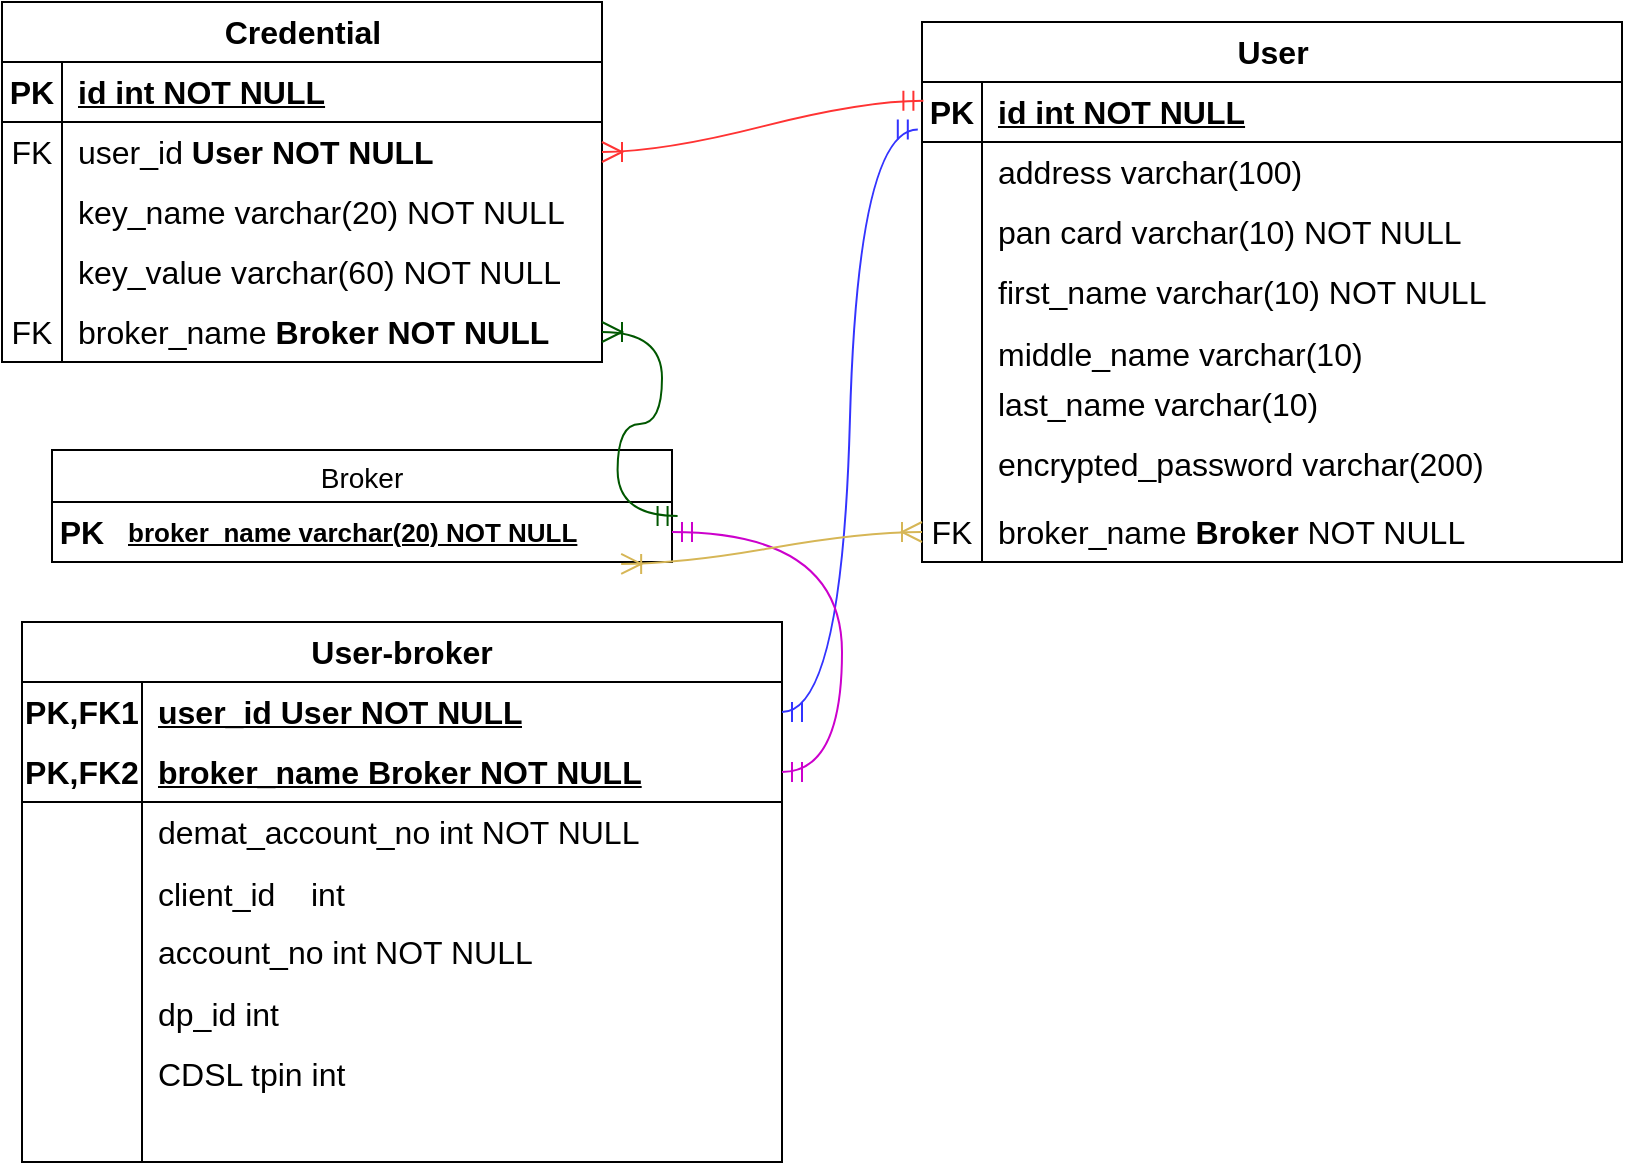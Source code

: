 <mxfile version="21.6.5" type="device">
  <diagram id="R2lEEEUBdFMjLlhIrx00" name="Page-1">
    <mxGraphModel dx="1002" dy="593" grid="1" gridSize="10" guides="1" tooltips="1" connect="1" arrows="1" fold="1" page="1" pageScale="1" pageWidth="850" pageHeight="1100" math="0" shadow="0" extFonts="Permanent Marker^https://fonts.googleapis.com/css?family=Permanent+Marker">
      <root>
        <mxCell id="0" />
        <mxCell id="1" parent="0" />
        <mxCell id="YYViDPyEk68C1y8IG-X_-24" value="User" style="shape=table;startSize=30;container=1;collapsible=1;childLayout=tableLayout;fixedRows=1;rowLines=0;fontStyle=1;align=center;resizeLast=1;html=1;fontSize=16;" vertex="1" parent="1">
          <mxGeometry x="470" y="20" width="350" height="270" as="geometry">
            <mxRectangle x="470" y="20" width="80" height="30" as="alternateBounds" />
          </mxGeometry>
        </mxCell>
        <mxCell id="YYViDPyEk68C1y8IG-X_-25" value="" style="shape=tableRow;horizontal=0;startSize=0;swimlaneHead=0;swimlaneBody=0;fillColor=none;collapsible=0;dropTarget=0;points=[[0,0.5],[1,0.5]];portConstraint=eastwest;top=0;left=0;right=0;bottom=1;fontSize=16;" vertex="1" parent="YYViDPyEk68C1y8IG-X_-24">
          <mxGeometry y="30" width="350" height="30" as="geometry" />
        </mxCell>
        <mxCell id="YYViDPyEk68C1y8IG-X_-26" value="PK" style="shape=partialRectangle;connectable=0;fillColor=none;top=0;left=0;bottom=0;right=0;fontStyle=1;overflow=hidden;whiteSpace=wrap;html=1;fontSize=16;" vertex="1" parent="YYViDPyEk68C1y8IG-X_-25">
          <mxGeometry width="30" height="30" as="geometry">
            <mxRectangle width="30" height="30" as="alternateBounds" />
          </mxGeometry>
        </mxCell>
        <mxCell id="YYViDPyEk68C1y8IG-X_-27" value="id int NOT NULL&lt;br&gt;" style="shape=partialRectangle;connectable=0;fillColor=none;top=0;left=0;bottom=0;right=0;align=left;spacingLeft=6;fontStyle=5;overflow=hidden;whiteSpace=wrap;html=1;fontSize=16;" vertex="1" parent="YYViDPyEk68C1y8IG-X_-25">
          <mxGeometry x="30" width="320" height="30" as="geometry">
            <mxRectangle width="320" height="30" as="alternateBounds" />
          </mxGeometry>
        </mxCell>
        <mxCell id="YYViDPyEk68C1y8IG-X_-28" value="" style="shape=tableRow;horizontal=0;startSize=0;swimlaneHead=0;swimlaneBody=0;fillColor=none;collapsible=0;dropTarget=0;points=[[0,0.5],[1,0.5]];portConstraint=eastwest;top=0;left=0;right=0;bottom=0;fontSize=16;" vertex="1" parent="YYViDPyEk68C1y8IG-X_-24">
          <mxGeometry y="60" width="350" height="30" as="geometry" />
        </mxCell>
        <mxCell id="YYViDPyEk68C1y8IG-X_-29" value="" style="shape=partialRectangle;connectable=0;fillColor=none;top=0;left=0;bottom=0;right=0;editable=1;overflow=hidden;whiteSpace=wrap;html=1;fontSize=16;" vertex="1" parent="YYViDPyEk68C1y8IG-X_-28">
          <mxGeometry width="30" height="30" as="geometry">
            <mxRectangle width="30" height="30" as="alternateBounds" />
          </mxGeometry>
        </mxCell>
        <mxCell id="YYViDPyEk68C1y8IG-X_-30" value="address varchar(100)&lt;br&gt;" style="shape=partialRectangle;connectable=0;fillColor=none;top=0;left=0;bottom=0;right=0;align=left;spacingLeft=6;overflow=hidden;whiteSpace=wrap;html=1;fontSize=16;" vertex="1" parent="YYViDPyEk68C1y8IG-X_-28">
          <mxGeometry x="30" width="320" height="30" as="geometry">
            <mxRectangle width="320" height="30" as="alternateBounds" />
          </mxGeometry>
        </mxCell>
        <mxCell id="YYViDPyEk68C1y8IG-X_-31" value="" style="shape=tableRow;horizontal=0;startSize=0;swimlaneHead=0;swimlaneBody=0;fillColor=none;collapsible=0;dropTarget=0;points=[[0,0.5],[1,0.5]];portConstraint=eastwest;top=0;left=0;right=0;bottom=0;fontSize=16;" vertex="1" parent="YYViDPyEk68C1y8IG-X_-24">
          <mxGeometry y="90" width="350" height="30" as="geometry" />
        </mxCell>
        <mxCell id="YYViDPyEk68C1y8IG-X_-32" value="" style="shape=partialRectangle;connectable=0;fillColor=none;top=0;left=0;bottom=0;right=0;editable=1;overflow=hidden;whiteSpace=wrap;html=1;fontSize=16;" vertex="1" parent="YYViDPyEk68C1y8IG-X_-31">
          <mxGeometry width="30" height="30" as="geometry">
            <mxRectangle width="30" height="30" as="alternateBounds" />
          </mxGeometry>
        </mxCell>
        <mxCell id="YYViDPyEk68C1y8IG-X_-33" value="pan card varchar(10) NOT NULL" style="shape=partialRectangle;connectable=0;fillColor=none;top=0;left=0;bottom=0;right=0;align=left;spacingLeft=6;overflow=hidden;whiteSpace=wrap;html=1;fontSize=16;" vertex="1" parent="YYViDPyEk68C1y8IG-X_-31">
          <mxGeometry x="30" width="320" height="30" as="geometry">
            <mxRectangle width="320" height="30" as="alternateBounds" />
          </mxGeometry>
        </mxCell>
        <mxCell id="YYViDPyEk68C1y8IG-X_-34" value="" style="shape=tableRow;horizontal=0;startSize=0;swimlaneHead=0;swimlaneBody=0;fillColor=none;collapsible=0;dropTarget=0;points=[[0,0.5],[1,0.5]];portConstraint=eastwest;top=0;left=0;right=0;bottom=0;fontSize=16;" vertex="1" parent="YYViDPyEk68C1y8IG-X_-24">
          <mxGeometry y="120" width="350" height="30" as="geometry" />
        </mxCell>
        <mxCell id="YYViDPyEk68C1y8IG-X_-35" value="" style="shape=partialRectangle;connectable=0;fillColor=none;top=0;left=0;bottom=0;right=0;editable=1;overflow=hidden;whiteSpace=wrap;html=1;fontSize=16;" vertex="1" parent="YYViDPyEk68C1y8IG-X_-34">
          <mxGeometry width="30" height="30" as="geometry">
            <mxRectangle width="30" height="30" as="alternateBounds" />
          </mxGeometry>
        </mxCell>
        <mxCell id="YYViDPyEk68C1y8IG-X_-36" value="first_name varchar(10) NOT NULL" style="shape=partialRectangle;connectable=0;fillColor=none;top=0;left=0;bottom=0;right=0;align=left;spacingLeft=6;overflow=hidden;whiteSpace=wrap;html=1;fontSize=16;" vertex="1" parent="YYViDPyEk68C1y8IG-X_-34">
          <mxGeometry x="30" width="320" height="30" as="geometry">
            <mxRectangle width="320" height="30" as="alternateBounds" />
          </mxGeometry>
        </mxCell>
        <mxCell id="YYViDPyEk68C1y8IG-X_-40" value="" style="shape=tableRow;horizontal=0;startSize=0;swimlaneHead=0;swimlaneBody=0;fillColor=none;collapsible=0;dropTarget=0;points=[[0,0.5],[1,0.5]];portConstraint=eastwest;top=0;left=0;right=0;bottom=0;fontSize=16;" vertex="1" parent="YYViDPyEk68C1y8IG-X_-24">
          <mxGeometry y="150" width="350" height="30" as="geometry" />
        </mxCell>
        <mxCell id="YYViDPyEk68C1y8IG-X_-41" value="" style="shape=partialRectangle;connectable=0;fillColor=none;top=0;left=0;bottom=0;right=0;editable=1;overflow=hidden;fontSize=16;" vertex="1" parent="YYViDPyEk68C1y8IG-X_-40">
          <mxGeometry width="30" height="30" as="geometry">
            <mxRectangle width="30" height="30" as="alternateBounds" />
          </mxGeometry>
        </mxCell>
        <mxCell id="YYViDPyEk68C1y8IG-X_-42" value="middle_name varchar(10)" style="shape=partialRectangle;connectable=0;fillColor=none;top=0;left=0;bottom=0;right=0;align=left;spacingLeft=6;overflow=hidden;fontSize=16;" vertex="1" parent="YYViDPyEk68C1y8IG-X_-40">
          <mxGeometry x="30" width="320" height="30" as="geometry">
            <mxRectangle width="320" height="30" as="alternateBounds" />
          </mxGeometry>
        </mxCell>
        <mxCell id="YYViDPyEk68C1y8IG-X_-44" value="" style="shape=tableRow;horizontal=0;startSize=0;swimlaneHead=0;swimlaneBody=0;fillColor=none;collapsible=0;dropTarget=0;points=[[0,0.5],[1,0.5]];portConstraint=eastwest;top=0;left=0;right=0;bottom=0;fontSize=16;" vertex="1" parent="YYViDPyEk68C1y8IG-X_-24">
          <mxGeometry y="180" width="350" height="30" as="geometry" />
        </mxCell>
        <mxCell id="YYViDPyEk68C1y8IG-X_-45" value="" style="shape=partialRectangle;connectable=0;fillColor=none;top=0;left=0;bottom=0;right=0;editable=1;overflow=hidden;fontSize=16;" vertex="1" parent="YYViDPyEk68C1y8IG-X_-44">
          <mxGeometry width="30" height="30" as="geometry">
            <mxRectangle width="30" height="30" as="alternateBounds" />
          </mxGeometry>
        </mxCell>
        <mxCell id="YYViDPyEk68C1y8IG-X_-46" value="last_name varchar(10)&#xa;" style="shape=partialRectangle;connectable=0;fillColor=none;top=0;left=0;bottom=0;right=0;align=left;spacingLeft=6;overflow=hidden;fontSize=16;" vertex="1" parent="YYViDPyEk68C1y8IG-X_-44">
          <mxGeometry x="30" width="320" height="30" as="geometry">
            <mxRectangle width="320" height="30" as="alternateBounds" />
          </mxGeometry>
        </mxCell>
        <mxCell id="YYViDPyEk68C1y8IG-X_-111" value="" style="shape=tableRow;horizontal=0;startSize=0;swimlaneHead=0;swimlaneBody=0;fillColor=none;collapsible=0;dropTarget=0;points=[[0,0.5],[1,0.5]];portConstraint=eastwest;top=0;left=0;right=0;bottom=0;fontSize=16;" vertex="1" parent="YYViDPyEk68C1y8IG-X_-24">
          <mxGeometry y="210" width="350" height="30" as="geometry" />
        </mxCell>
        <mxCell id="YYViDPyEk68C1y8IG-X_-112" value="" style="shape=partialRectangle;connectable=0;fillColor=none;top=0;left=0;bottom=0;right=0;editable=1;overflow=hidden;fontSize=16;" vertex="1" parent="YYViDPyEk68C1y8IG-X_-111">
          <mxGeometry width="30" height="30" as="geometry">
            <mxRectangle width="30" height="30" as="alternateBounds" />
          </mxGeometry>
        </mxCell>
        <mxCell id="YYViDPyEk68C1y8IG-X_-113" value="encrypted_password varchar(200)&#xa;" style="shape=partialRectangle;connectable=0;fillColor=none;top=0;left=0;bottom=0;right=0;align=left;spacingLeft=6;overflow=hidden;fontSize=16;" vertex="1" parent="YYViDPyEk68C1y8IG-X_-111">
          <mxGeometry x="30" width="320" height="30" as="geometry">
            <mxRectangle width="320" height="30" as="alternateBounds" />
          </mxGeometry>
        </mxCell>
        <mxCell id="YYViDPyEk68C1y8IG-X_-84" value="" style="shape=tableRow;horizontal=0;startSize=0;swimlaneHead=0;swimlaneBody=0;fillColor=none;collapsible=0;dropTarget=0;points=[[0,0.5],[1,0.5]];portConstraint=eastwest;top=0;left=0;right=0;bottom=0;fontSize=16;" vertex="1" parent="YYViDPyEk68C1y8IG-X_-24">
          <mxGeometry y="240" width="350" height="30" as="geometry" />
        </mxCell>
        <mxCell id="YYViDPyEk68C1y8IG-X_-85" value="FK" style="shape=partialRectangle;connectable=0;fillColor=none;top=0;left=0;bottom=0;right=0;fontStyle=0;overflow=hidden;whiteSpace=wrap;html=1;fontSize=16;" vertex="1" parent="YYViDPyEk68C1y8IG-X_-84">
          <mxGeometry width="30" height="30" as="geometry">
            <mxRectangle width="30" height="30" as="alternateBounds" />
          </mxGeometry>
        </mxCell>
        <mxCell id="YYViDPyEk68C1y8IG-X_-86" value="broker_name &lt;b&gt;Broker &lt;/b&gt;NOT NULL&lt;br&gt;" style="shape=partialRectangle;connectable=0;fillColor=none;top=0;left=0;bottom=0;right=0;align=left;spacingLeft=6;fontStyle=0;overflow=hidden;whiteSpace=wrap;html=1;fontSize=16;" vertex="1" parent="YYViDPyEk68C1y8IG-X_-84">
          <mxGeometry x="30" width="320" height="30" as="geometry">
            <mxRectangle width="320" height="30" as="alternateBounds" />
          </mxGeometry>
        </mxCell>
        <mxCell id="YYViDPyEk68C1y8IG-X_-51" value="Broker" style="swimlane;fontStyle=0;childLayout=stackLayout;horizontal=1;startSize=26;horizontalStack=0;resizeParent=1;resizeParentMax=0;resizeLast=0;collapsible=1;marginBottom=0;align=center;fontSize=14;" vertex="1" parent="1">
          <mxGeometry x="35" y="234" width="310" height="56" as="geometry">
            <mxRectangle x="10" y="220" width="80" height="30" as="alternateBounds" />
          </mxGeometry>
        </mxCell>
        <mxCell id="YYViDPyEk68C1y8IG-X_-55" value="" style="shape=table;startSize=0;container=1;collapsible=1;childLayout=tableLayout;fixedRows=1;rowLines=0;fontStyle=0;align=center;resizeLast=1;strokeColor=none;fillColor=none;collapsible=0;fontSize=16;" vertex="1" parent="YYViDPyEk68C1y8IG-X_-51">
          <mxGeometry y="26" width="310" height="30" as="geometry" />
        </mxCell>
        <mxCell id="YYViDPyEk68C1y8IG-X_-56" value="" style="shape=tableRow;horizontal=0;startSize=0;swimlaneHead=0;swimlaneBody=0;fillColor=none;collapsible=0;dropTarget=0;points=[[0,0.5],[1,0.5]];portConstraint=eastwest;top=0;left=0;right=0;bottom=1;fontSize=16;" vertex="1" parent="YYViDPyEk68C1y8IG-X_-55">
          <mxGeometry width="310" height="30" as="geometry" />
        </mxCell>
        <mxCell id="YYViDPyEk68C1y8IG-X_-57" value="PK" style="shape=partialRectangle;connectable=0;fillColor=none;top=0;left=0;bottom=0;right=0;fontStyle=1;overflow=hidden;whiteSpace=wrap;html=1;fontSize=16;" vertex="1" parent="YYViDPyEk68C1y8IG-X_-56">
          <mxGeometry width="30" height="30" as="geometry">
            <mxRectangle width="30" height="30" as="alternateBounds" />
          </mxGeometry>
        </mxCell>
        <mxCell id="YYViDPyEk68C1y8IG-X_-58" value="broker_name varchar(20) NOT NULL" style="shape=partialRectangle;connectable=0;fillColor=none;top=0;left=0;bottom=0;right=0;align=left;spacingLeft=6;fontStyle=5;overflow=hidden;whiteSpace=wrap;html=1;fontSize=13;" vertex="1" parent="YYViDPyEk68C1y8IG-X_-56">
          <mxGeometry x="30" width="280" height="30" as="geometry">
            <mxRectangle width="280" height="30" as="alternateBounds" />
          </mxGeometry>
        </mxCell>
        <mxCell id="YYViDPyEk68C1y8IG-X_-65" value="Credential" style="shape=table;startSize=30;container=1;collapsible=1;childLayout=tableLayout;fixedRows=1;rowLines=0;fontStyle=1;align=center;resizeLast=1;html=1;fontSize=16;" vertex="1" parent="1">
          <mxGeometry x="10" y="10" width="300" height="180" as="geometry">
            <mxRectangle x="10" y="10" width="120" height="30" as="alternateBounds" />
          </mxGeometry>
        </mxCell>
        <mxCell id="YYViDPyEk68C1y8IG-X_-66" value="" style="shape=tableRow;horizontal=0;startSize=0;swimlaneHead=0;swimlaneBody=0;fillColor=none;collapsible=0;dropTarget=0;points=[[0,0.5],[1,0.5]];portConstraint=eastwest;top=0;left=0;right=0;bottom=1;fontSize=16;" vertex="1" parent="YYViDPyEk68C1y8IG-X_-65">
          <mxGeometry y="30" width="300" height="30" as="geometry" />
        </mxCell>
        <mxCell id="YYViDPyEk68C1y8IG-X_-67" value="PK" style="shape=partialRectangle;connectable=0;fillColor=none;top=0;left=0;bottom=0;right=0;fontStyle=1;overflow=hidden;whiteSpace=wrap;html=1;fontSize=16;" vertex="1" parent="YYViDPyEk68C1y8IG-X_-66">
          <mxGeometry width="30" height="30" as="geometry">
            <mxRectangle width="30" height="30" as="alternateBounds" />
          </mxGeometry>
        </mxCell>
        <mxCell id="YYViDPyEk68C1y8IG-X_-68" value="id int NOT NULL&lt;br&gt;" style="shape=partialRectangle;connectable=0;fillColor=none;top=0;left=0;bottom=0;right=0;align=left;spacingLeft=6;fontStyle=5;overflow=hidden;whiteSpace=wrap;html=1;fontSize=16;" vertex="1" parent="YYViDPyEk68C1y8IG-X_-66">
          <mxGeometry x="30" width="270" height="30" as="geometry">
            <mxRectangle width="270" height="30" as="alternateBounds" />
          </mxGeometry>
        </mxCell>
        <mxCell id="YYViDPyEk68C1y8IG-X_-79" value="" style="shape=tableRow;horizontal=0;startSize=0;swimlaneHead=0;swimlaneBody=0;fillColor=none;collapsible=0;dropTarget=0;points=[[0,0.5],[1,0.5]];portConstraint=eastwest;top=0;left=0;right=0;bottom=0;fontSize=16;" vertex="1" parent="YYViDPyEk68C1y8IG-X_-65">
          <mxGeometry y="60" width="300" height="30" as="geometry" />
        </mxCell>
        <mxCell id="YYViDPyEk68C1y8IG-X_-80" value="FK" style="shape=partialRectangle;connectable=0;fillColor=none;top=0;left=0;bottom=0;right=0;fontStyle=0;overflow=hidden;whiteSpace=wrap;html=1;fontSize=16;" vertex="1" parent="YYViDPyEk68C1y8IG-X_-79">
          <mxGeometry width="30" height="30" as="geometry">
            <mxRectangle width="30" height="30" as="alternateBounds" />
          </mxGeometry>
        </mxCell>
        <mxCell id="YYViDPyEk68C1y8IG-X_-81" value="user_id &lt;b&gt;User NOT NULL&lt;/b&gt;" style="shape=partialRectangle;connectable=0;fillColor=none;top=0;left=0;bottom=0;right=0;align=left;spacingLeft=6;fontStyle=0;overflow=hidden;whiteSpace=wrap;html=1;fontSize=16;" vertex="1" parent="YYViDPyEk68C1y8IG-X_-79">
          <mxGeometry x="30" width="270" height="30" as="geometry">
            <mxRectangle width="270" height="30" as="alternateBounds" />
          </mxGeometry>
        </mxCell>
        <mxCell id="YYViDPyEk68C1y8IG-X_-72" value="" style="shape=tableRow;horizontal=0;startSize=0;swimlaneHead=0;swimlaneBody=0;fillColor=none;collapsible=0;dropTarget=0;points=[[0,0.5],[1,0.5]];portConstraint=eastwest;top=0;left=0;right=0;bottom=0;fontSize=16;" vertex="1" parent="YYViDPyEk68C1y8IG-X_-65">
          <mxGeometry y="90" width="300" height="30" as="geometry" />
        </mxCell>
        <mxCell id="YYViDPyEk68C1y8IG-X_-73" value="" style="shape=partialRectangle;connectable=0;fillColor=none;top=0;left=0;bottom=0;right=0;editable=1;overflow=hidden;whiteSpace=wrap;html=1;fontSize=16;" vertex="1" parent="YYViDPyEk68C1y8IG-X_-72">
          <mxGeometry width="30" height="30" as="geometry">
            <mxRectangle width="30" height="30" as="alternateBounds" />
          </mxGeometry>
        </mxCell>
        <mxCell id="YYViDPyEk68C1y8IG-X_-74" value="key_name varchar(20) NOT NULL&lt;br&gt;" style="shape=partialRectangle;connectable=0;fillColor=none;top=0;left=0;bottom=0;right=0;align=left;spacingLeft=6;overflow=hidden;whiteSpace=wrap;html=1;fontSize=16;" vertex="1" parent="YYViDPyEk68C1y8IG-X_-72">
          <mxGeometry x="30" width="270" height="30" as="geometry">
            <mxRectangle width="270" height="30" as="alternateBounds" />
          </mxGeometry>
        </mxCell>
        <mxCell id="YYViDPyEk68C1y8IG-X_-75" value="" style="shape=tableRow;horizontal=0;startSize=0;swimlaneHead=0;swimlaneBody=0;fillColor=none;collapsible=0;dropTarget=0;points=[[0,0.5],[1,0.5]];portConstraint=eastwest;top=0;left=0;right=0;bottom=0;fontSize=16;" vertex="1" parent="YYViDPyEk68C1y8IG-X_-65">
          <mxGeometry y="120" width="300" height="30" as="geometry" />
        </mxCell>
        <mxCell id="YYViDPyEk68C1y8IG-X_-76" value="" style="shape=partialRectangle;connectable=0;fillColor=none;top=0;left=0;bottom=0;right=0;editable=1;overflow=hidden;whiteSpace=wrap;html=1;fontSize=16;" vertex="1" parent="YYViDPyEk68C1y8IG-X_-75">
          <mxGeometry width="30" height="30" as="geometry">
            <mxRectangle width="30" height="30" as="alternateBounds" />
          </mxGeometry>
        </mxCell>
        <mxCell id="YYViDPyEk68C1y8IG-X_-77" value="key_value varchar(60) NOT NULL" style="shape=partialRectangle;connectable=0;fillColor=none;top=0;left=0;bottom=0;right=0;align=left;spacingLeft=6;overflow=hidden;whiteSpace=wrap;html=1;fontSize=16;" vertex="1" parent="YYViDPyEk68C1y8IG-X_-75">
          <mxGeometry x="30" width="270" height="30" as="geometry">
            <mxRectangle width="270" height="30" as="alternateBounds" />
          </mxGeometry>
        </mxCell>
        <mxCell id="YYViDPyEk68C1y8IG-X_-89" value="" style="shape=tableRow;horizontal=0;startSize=0;swimlaneHead=0;swimlaneBody=0;fillColor=none;collapsible=0;dropTarget=0;points=[[0,0.5],[1,0.5]];portConstraint=eastwest;top=0;left=0;right=0;bottom=0;fontSize=16;" vertex="1" parent="YYViDPyEk68C1y8IG-X_-65">
          <mxGeometry y="150" width="300" height="30" as="geometry" />
        </mxCell>
        <mxCell id="YYViDPyEk68C1y8IG-X_-90" value="FK" style="shape=partialRectangle;connectable=0;fillColor=none;top=0;left=0;bottom=0;right=0;fontStyle=0;overflow=hidden;whiteSpace=wrap;html=1;fontSize=16;" vertex="1" parent="YYViDPyEk68C1y8IG-X_-89">
          <mxGeometry width="30" height="30" as="geometry">
            <mxRectangle width="30" height="30" as="alternateBounds" />
          </mxGeometry>
        </mxCell>
        <mxCell id="YYViDPyEk68C1y8IG-X_-91" value="broker_name &lt;b&gt;Broker NOT NULL&lt;/b&gt;" style="shape=partialRectangle;connectable=0;fillColor=none;top=0;left=0;bottom=0;right=0;align=left;spacingLeft=6;fontStyle=0;overflow=hidden;whiteSpace=wrap;html=1;fontSize=16;" vertex="1" parent="YYViDPyEk68C1y8IG-X_-89">
          <mxGeometry x="30" width="270" height="30" as="geometry">
            <mxRectangle width="270" height="30" as="alternateBounds" />
          </mxGeometry>
        </mxCell>
        <mxCell id="YYViDPyEk68C1y8IG-X_-95" value="" style="edgeStyle=entityRelationEdgeStyle;fontSize=12;html=1;endArrow=ERoneToMany;startArrow=ERmandOne;rounded=0;startSize=8;endSize=8;curved=1;exitX=1.009;exitY=0.233;exitDx=0;exitDy=0;exitPerimeter=0;strokeColor=#005700;fillColor=#008a00;" edge="1" parent="1" source="YYViDPyEk68C1y8IG-X_-56" target="YYViDPyEk68C1y8IG-X_-89">
          <mxGeometry width="100" height="100" relative="1" as="geometry">
            <mxPoint x="360" y="250" as="sourcePoint" />
            <mxPoint x="470" y="250" as="targetPoint" />
            <Array as="points">
              <mxPoint x="360" y="270" />
              <mxPoint x="360" y="240" />
            </Array>
          </mxGeometry>
        </mxCell>
        <mxCell id="YYViDPyEk68C1y8IG-X_-96" value="" style="edgeStyle=entityRelationEdgeStyle;fontSize=12;html=1;endArrow=ERoneToMany;startArrow=ERmandOne;rounded=0;startSize=8;endSize=8;curved=1;exitX=0.002;exitY=0.313;exitDx=0;exitDy=0;exitPerimeter=0;fontColor=#FF3333;strokeColor=#FF3333;" edge="1" parent="1" source="YYViDPyEk68C1y8IG-X_-25" target="YYViDPyEk68C1y8IG-X_-79">
          <mxGeometry width="100" height="100" relative="1" as="geometry">
            <mxPoint x="370" y="250" as="sourcePoint" />
            <mxPoint x="470" y="150" as="targetPoint" />
          </mxGeometry>
        </mxCell>
        <mxCell id="YYViDPyEk68C1y8IG-X_-97" value="User-broker" style="shape=table;startSize=30;container=1;collapsible=1;childLayout=tableLayout;fixedRows=1;rowLines=0;fontStyle=1;align=center;resizeLast=1;html=1;whiteSpace=wrap;fontSize=16;" vertex="1" parent="1">
          <mxGeometry x="20" y="320" width="380" height="270" as="geometry">
            <mxRectangle x="10" y="300" width="130" height="30" as="alternateBounds" />
          </mxGeometry>
        </mxCell>
        <mxCell id="YYViDPyEk68C1y8IG-X_-98" value="" style="shape=tableRow;horizontal=0;startSize=0;swimlaneHead=0;swimlaneBody=0;fillColor=none;collapsible=0;dropTarget=0;points=[[0,0.5],[1,0.5]];portConstraint=eastwest;top=0;left=0;right=0;bottom=0;html=1;fontSize=16;" vertex="1" parent="YYViDPyEk68C1y8IG-X_-97">
          <mxGeometry y="30" width="380" height="30" as="geometry" />
        </mxCell>
        <mxCell id="YYViDPyEk68C1y8IG-X_-99" value="PK,FK1" style="shape=partialRectangle;connectable=0;fillColor=none;top=0;left=0;bottom=0;right=0;fontStyle=1;overflow=hidden;html=1;whiteSpace=wrap;fontSize=16;" vertex="1" parent="YYViDPyEk68C1y8IG-X_-98">
          <mxGeometry width="60" height="30" as="geometry">
            <mxRectangle width="60" height="30" as="alternateBounds" />
          </mxGeometry>
        </mxCell>
        <mxCell id="YYViDPyEk68C1y8IG-X_-100" value="user_id User NOT NULL" style="shape=partialRectangle;connectable=0;fillColor=none;top=0;left=0;bottom=0;right=0;align=left;spacingLeft=6;fontStyle=5;overflow=hidden;html=1;whiteSpace=wrap;fontSize=16;" vertex="1" parent="YYViDPyEk68C1y8IG-X_-98">
          <mxGeometry x="60" width="320" height="30" as="geometry">
            <mxRectangle width="320" height="30" as="alternateBounds" />
          </mxGeometry>
        </mxCell>
        <mxCell id="YYViDPyEk68C1y8IG-X_-101" value="" style="shape=tableRow;horizontal=0;startSize=0;swimlaneHead=0;swimlaneBody=0;fillColor=none;collapsible=0;dropTarget=0;points=[[0,0.5],[1,0.5]];portConstraint=eastwest;top=0;left=0;right=0;bottom=1;html=1;fontSize=16;" vertex="1" parent="YYViDPyEk68C1y8IG-X_-97">
          <mxGeometry y="60" width="380" height="30" as="geometry" />
        </mxCell>
        <mxCell id="YYViDPyEk68C1y8IG-X_-102" value="PK,FK2" style="shape=partialRectangle;connectable=0;fillColor=none;top=0;left=0;bottom=0;right=0;fontStyle=1;overflow=hidden;html=1;whiteSpace=wrap;fontSize=16;" vertex="1" parent="YYViDPyEk68C1y8IG-X_-101">
          <mxGeometry width="60" height="30" as="geometry">
            <mxRectangle width="60" height="30" as="alternateBounds" />
          </mxGeometry>
        </mxCell>
        <mxCell id="YYViDPyEk68C1y8IG-X_-103" value="broker_name Broker NOT NULL" style="shape=partialRectangle;connectable=0;fillColor=none;top=0;left=0;bottom=0;right=0;align=left;spacingLeft=6;fontStyle=5;overflow=hidden;html=1;whiteSpace=wrap;fontSize=16;" vertex="1" parent="YYViDPyEk68C1y8IG-X_-101">
          <mxGeometry x="60" width="320" height="30" as="geometry">
            <mxRectangle width="320" height="30" as="alternateBounds" />
          </mxGeometry>
        </mxCell>
        <mxCell id="YYViDPyEk68C1y8IG-X_-104" value="" style="shape=tableRow;horizontal=0;startSize=0;swimlaneHead=0;swimlaneBody=0;fillColor=none;collapsible=0;dropTarget=0;points=[[0,0.5],[1,0.5]];portConstraint=eastwest;top=0;left=0;right=0;bottom=0;html=1;fontSize=16;" vertex="1" parent="YYViDPyEk68C1y8IG-X_-97">
          <mxGeometry y="90" width="380" height="30" as="geometry" />
        </mxCell>
        <mxCell id="YYViDPyEk68C1y8IG-X_-105" value="" style="shape=partialRectangle;connectable=0;fillColor=none;top=0;left=0;bottom=0;right=0;editable=1;overflow=hidden;html=1;whiteSpace=wrap;fontSize=16;" vertex="1" parent="YYViDPyEk68C1y8IG-X_-104">
          <mxGeometry width="60" height="30" as="geometry">
            <mxRectangle width="60" height="30" as="alternateBounds" />
          </mxGeometry>
        </mxCell>
        <mxCell id="YYViDPyEk68C1y8IG-X_-106" value="demat_account_no int NOT NULL" style="shape=partialRectangle;connectable=0;fillColor=none;top=0;left=0;bottom=0;right=0;align=left;spacingLeft=6;overflow=hidden;html=1;whiteSpace=wrap;fontSize=16;" vertex="1" parent="YYViDPyEk68C1y8IG-X_-104">
          <mxGeometry x="60" width="320" height="30" as="geometry">
            <mxRectangle width="320" height="30" as="alternateBounds" />
          </mxGeometry>
        </mxCell>
        <mxCell id="YYViDPyEk68C1y8IG-X_-119" value="" style="shape=tableRow;horizontal=0;startSize=0;swimlaneHead=0;swimlaneBody=0;fillColor=none;collapsible=0;dropTarget=0;points=[[0,0.5],[1,0.5]];portConstraint=eastwest;top=0;left=0;right=0;bottom=0;fontSize=16;" vertex="1" parent="YYViDPyEk68C1y8IG-X_-97">
          <mxGeometry y="120" width="380" height="30" as="geometry" />
        </mxCell>
        <mxCell id="YYViDPyEk68C1y8IG-X_-120" value="" style="shape=partialRectangle;connectable=0;fillColor=none;top=0;left=0;bottom=0;right=0;editable=1;overflow=hidden;fontSize=16;" vertex="1" parent="YYViDPyEk68C1y8IG-X_-119">
          <mxGeometry width="60" height="30" as="geometry">
            <mxRectangle width="60" height="30" as="alternateBounds" />
          </mxGeometry>
        </mxCell>
        <mxCell id="YYViDPyEk68C1y8IG-X_-121" value="client_id    int" style="shape=partialRectangle;connectable=0;fillColor=none;top=0;left=0;bottom=0;right=0;align=left;spacingLeft=6;overflow=hidden;fontSize=16;" vertex="1" parent="YYViDPyEk68C1y8IG-X_-119">
          <mxGeometry x="60" width="320" height="30" as="geometry">
            <mxRectangle width="320" height="30" as="alternateBounds" />
          </mxGeometry>
        </mxCell>
        <mxCell id="YYViDPyEk68C1y8IG-X_-107" value="" style="shape=tableRow;horizontal=0;startSize=0;swimlaneHead=0;swimlaneBody=0;fillColor=none;collapsible=0;dropTarget=0;points=[[0,0.5],[1,0.5]];portConstraint=eastwest;top=0;left=0;right=0;bottom=0;html=1;fontSize=16;" vertex="1" parent="YYViDPyEk68C1y8IG-X_-97">
          <mxGeometry y="150" width="380" height="30" as="geometry" />
        </mxCell>
        <mxCell id="YYViDPyEk68C1y8IG-X_-108" value="" style="shape=partialRectangle;connectable=0;fillColor=none;top=0;left=0;bottom=0;right=0;editable=1;overflow=hidden;html=1;whiteSpace=wrap;fontSize=16;" vertex="1" parent="YYViDPyEk68C1y8IG-X_-107">
          <mxGeometry width="60" height="30" as="geometry">
            <mxRectangle width="60" height="30" as="alternateBounds" />
          </mxGeometry>
        </mxCell>
        <mxCell id="YYViDPyEk68C1y8IG-X_-109" value="account_no int NOT NULL" style="shape=partialRectangle;connectable=0;fillColor=none;top=0;left=0;bottom=0;right=0;align=left;spacingLeft=6;overflow=hidden;html=1;whiteSpace=wrap;fontSize=16;" vertex="1" parent="YYViDPyEk68C1y8IG-X_-107">
          <mxGeometry x="60" width="320" height="30" as="geometry">
            <mxRectangle width="320" height="30" as="alternateBounds" />
          </mxGeometry>
        </mxCell>
        <mxCell id="YYViDPyEk68C1y8IG-X_-123" value="" style="shape=tableRow;horizontal=0;startSize=0;swimlaneHead=0;swimlaneBody=0;fillColor=none;collapsible=0;dropTarget=0;points=[[0,0.5],[1,0.5]];portConstraint=eastwest;top=0;left=0;right=0;bottom=0;fontSize=16;" vertex="1" parent="YYViDPyEk68C1y8IG-X_-97">
          <mxGeometry y="180" width="380" height="30" as="geometry" />
        </mxCell>
        <mxCell id="YYViDPyEk68C1y8IG-X_-124" value="" style="shape=partialRectangle;connectable=0;fillColor=none;top=0;left=0;bottom=0;right=0;editable=1;overflow=hidden;fontSize=16;" vertex="1" parent="YYViDPyEk68C1y8IG-X_-123">
          <mxGeometry width="60" height="30" as="geometry">
            <mxRectangle width="60" height="30" as="alternateBounds" />
          </mxGeometry>
        </mxCell>
        <mxCell id="YYViDPyEk68C1y8IG-X_-125" value="dp_id int" style="shape=partialRectangle;connectable=0;fillColor=none;top=0;left=0;bottom=0;right=0;align=left;spacingLeft=6;overflow=hidden;fontSize=16;" vertex="1" parent="YYViDPyEk68C1y8IG-X_-123">
          <mxGeometry x="60" width="320" height="30" as="geometry">
            <mxRectangle width="320" height="30" as="alternateBounds" />
          </mxGeometry>
        </mxCell>
        <mxCell id="YYViDPyEk68C1y8IG-X_-127" value="" style="shape=tableRow;horizontal=0;startSize=0;swimlaneHead=0;swimlaneBody=0;fillColor=none;collapsible=0;dropTarget=0;points=[[0,0.5],[1,0.5]];portConstraint=eastwest;top=0;left=0;right=0;bottom=0;fontSize=16;" vertex="1" parent="YYViDPyEk68C1y8IG-X_-97">
          <mxGeometry y="210" width="380" height="30" as="geometry" />
        </mxCell>
        <mxCell id="YYViDPyEk68C1y8IG-X_-128" value="" style="shape=partialRectangle;connectable=0;fillColor=none;top=0;left=0;bottom=0;right=0;editable=1;overflow=hidden;fontSize=16;" vertex="1" parent="YYViDPyEk68C1y8IG-X_-127">
          <mxGeometry width="60" height="30" as="geometry">
            <mxRectangle width="60" height="30" as="alternateBounds" />
          </mxGeometry>
        </mxCell>
        <mxCell id="YYViDPyEk68C1y8IG-X_-129" value="CDSL tpin int" style="shape=partialRectangle;connectable=0;fillColor=none;top=0;left=0;bottom=0;right=0;align=left;spacingLeft=6;overflow=hidden;fontSize=16;" vertex="1" parent="YYViDPyEk68C1y8IG-X_-127">
          <mxGeometry x="60" width="320" height="30" as="geometry">
            <mxRectangle width="320" height="30" as="alternateBounds" />
          </mxGeometry>
        </mxCell>
        <mxCell id="YYViDPyEk68C1y8IG-X_-131" value="" style="shape=tableRow;horizontal=0;startSize=0;swimlaneHead=0;swimlaneBody=0;fillColor=none;collapsible=0;dropTarget=0;points=[[0,0.5],[1,0.5]];portConstraint=eastwest;top=0;left=0;right=0;bottom=0;fontSize=16;" vertex="1" parent="YYViDPyEk68C1y8IG-X_-97">
          <mxGeometry y="240" width="380" height="30" as="geometry" />
        </mxCell>
        <mxCell id="YYViDPyEk68C1y8IG-X_-132" value="" style="shape=partialRectangle;connectable=0;fillColor=none;top=0;left=0;bottom=0;right=0;editable=1;overflow=hidden;fontSize=16;" vertex="1" parent="YYViDPyEk68C1y8IG-X_-131">
          <mxGeometry width="60" height="30" as="geometry">
            <mxRectangle width="60" height="30" as="alternateBounds" />
          </mxGeometry>
        </mxCell>
        <mxCell id="YYViDPyEk68C1y8IG-X_-133" value="" style="shape=partialRectangle;connectable=0;fillColor=none;top=0;left=0;bottom=0;right=0;align=left;spacingLeft=6;overflow=hidden;fontSize=16;" vertex="1" parent="YYViDPyEk68C1y8IG-X_-131">
          <mxGeometry x="60" width="320" height="30" as="geometry">
            <mxRectangle width="320" height="30" as="alternateBounds" />
          </mxGeometry>
        </mxCell>
        <mxCell id="YYViDPyEk68C1y8IG-X_-116" value="" style="edgeStyle=entityRelationEdgeStyle;fontSize=12;html=1;endArrow=ERmandOne;startArrow=ERmandOne;rounded=0;startSize=8;endSize=8;curved=1;entryX=-0.006;entryY=0.793;entryDx=0;entryDy=0;entryPerimeter=0;strokeColor=#3333FF;" edge="1" parent="1" source="YYViDPyEk68C1y8IG-X_-98" target="YYViDPyEk68C1y8IG-X_-25">
          <mxGeometry width="100" height="100" relative="1" as="geometry">
            <mxPoint x="310" y="260" as="sourcePoint" />
            <mxPoint x="420" y="290" as="targetPoint" />
          </mxGeometry>
        </mxCell>
        <mxCell id="YYViDPyEk68C1y8IG-X_-117" value="" style="edgeStyle=entityRelationEdgeStyle;fontSize=12;html=1;endArrow=ERmandOne;startArrow=ERmandOne;rounded=0;startSize=8;endSize=8;curved=1;exitX=1;exitY=0.5;exitDx=0;exitDy=0;strokeColor=#CC00CC;" edge="1" parent="1" source="YYViDPyEk68C1y8IG-X_-56" target="YYViDPyEk68C1y8IG-X_-101">
          <mxGeometry width="100" height="100" relative="1" as="geometry">
            <mxPoint x="310" y="260" as="sourcePoint" />
            <mxPoint x="410" y="160" as="targetPoint" />
          </mxGeometry>
        </mxCell>
        <mxCell id="YYViDPyEk68C1y8IG-X_-172" value="" style="shape=tableRow;horizontal=0;startSize=0;swimlaneHead=0;swimlaneBody=0;fillColor=none;collapsible=0;dropTarget=0;points=[[0,0.5],[1,0.5]];portConstraint=eastwest;top=0;left=0;right=0;bottom=1;fontSize=16;" vertex="1" parent="1">
          <mxGeometry x="470" y="260" width="350" height="30" as="geometry" />
        </mxCell>
        <mxCell id="YYViDPyEk68C1y8IG-X_-175" value="" style="edgeStyle=entityRelationEdgeStyle;fontSize=12;html=1;endArrow=ERoneToMany;startArrow=ERoneToMany;rounded=0;startSize=8;endSize=8;curved=1;exitX=0.918;exitY=1.033;exitDx=0;exitDy=0;exitPerimeter=0;fillColor=#fff2cc;strokeColor=#d6b656;" edge="1" parent="1" source="YYViDPyEk68C1y8IG-X_-56" target="YYViDPyEk68C1y8IG-X_-84">
          <mxGeometry width="100" height="100" relative="1" as="geometry">
            <mxPoint x="350" y="290" as="sourcePoint" />
            <mxPoint x="470" y="250" as="targetPoint" />
          </mxGeometry>
        </mxCell>
      </root>
    </mxGraphModel>
  </diagram>
</mxfile>
